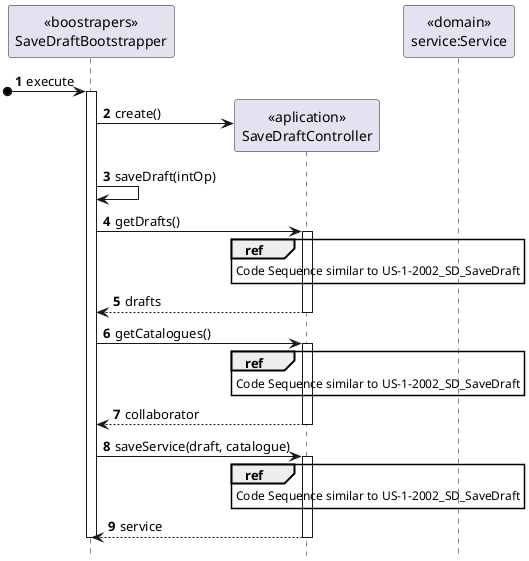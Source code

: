 @startuml
autonumber
hide footbox

participant "<<boostrapers>>\nSaveDraftBootstrapper" as BOOT
participant "<<aplication>>\nSaveDraftController" as CTRL
participant "<<domain>>\nservice:Service" as SER

[o-> BOOT : execute

activate BOOT
BOOT -> CTRL** : create()

BOOT -> BOOT : saveDraft(intOp)

BOOT -> CTRL : getDrafts()
activate CTRL
ref over CTRL
Code Sequence similar to US-1-2002_SD_SaveDraft
end ref
CTRL --> BOOT : drafts
deactivate CTRL

BOOT -> CTRL : getCatalogues()
activate CTRL
ref over CTRL
Code Sequence similar to US-1-2002_SD_SaveDraft
end ref
CTRL --> BOOT : collaborator
deactivate CTRL

BOOT -> CTRL : saveService(draft, catalogue)
activate CTRL
ref over CTRL
Code Sequence similar to US-1-2002_SD_SaveDraft
end ref
CTRL --> BOOT : service
deactivate CTRL
deactivate BOOT

@enduml